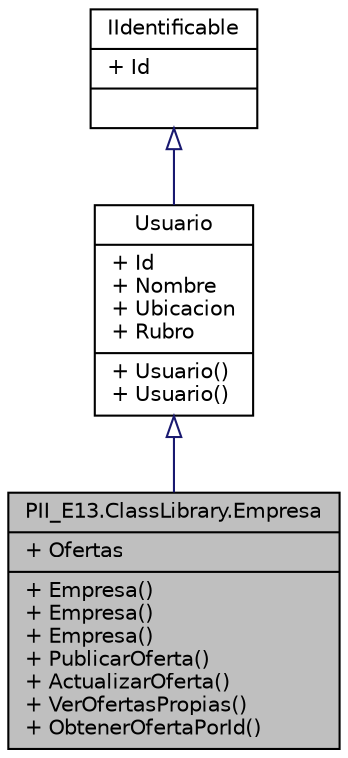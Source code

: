 digraph "PII_E13.ClassLibrary.Empresa"
{
 // INTERACTIVE_SVG=YES
 // LATEX_PDF_SIZE
  edge [fontname="Helvetica",fontsize="10",labelfontname="Helvetica",labelfontsize="10"];
  node [fontname="Helvetica",fontsize="10",shape=record];
  Node1 [label="{PII_E13.ClassLibrary.Empresa\n|+ Ofertas\l|+ Empresa()\l+ Empresa()\l+ Empresa()\l+ PublicarOferta()\l+ ActualizarOferta()\l+ VerOfertasPropias()\l+ ObtenerOfertaPorId()\l}",height=0.2,width=0.4,color="black", fillcolor="grey75", style="filled", fontcolor="black",tooltip="Patrones y principios utilizados en esta clase: ISP ya que segmenta las operaciones de la interface e..."];
  Node2 -> Node1 [dir="back",color="midnightblue",fontsize="10",style="solid",arrowtail="onormal",fontname="Helvetica"];
  Node2 [label="{Usuario\n|+ Id\l+ Nombre\l+ Ubicacion\l+ Rubro\l|+ Usuario()\l+ Usuario()\l}",height=0.2,width=0.4,color="black", fillcolor="white", style="filled",URL="$classPII__E13_1_1ClassLibrary_1_1Usuario.html",tooltip="Representa a las abstracciones de un usuario en el sistema"];
  Node3 -> Node2 [dir="back",color="midnightblue",fontsize="10",style="solid",arrowtail="onormal",fontname="Helvetica"];
  Node3 [label="{IIdentificable\n|+ Id\l|}",height=0.2,width=0.4,color="black", fillcolor="white", style="filled",URL="$interfacePII__E13_1_1IIdentificable.html",tooltip="Interfaz que representa a cualquier tipo identificable a través de una cadena de caracteres única."];
}
